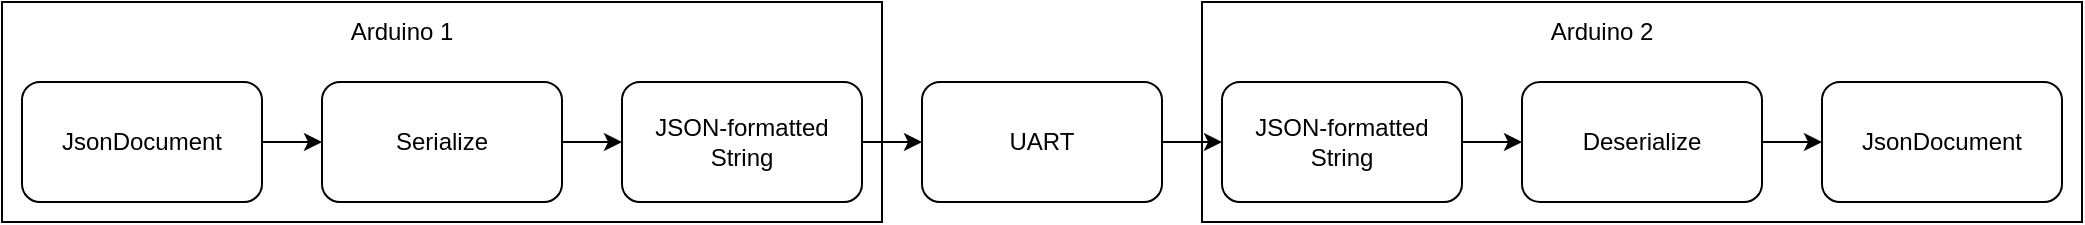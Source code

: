 <mxfile>
    <diagram name="Page-1" id="wL3Vi3PIHzBTolFVSnCt">
        <mxGraphModel dx="880" dy="643" grid="0" gridSize="10" guides="1" tooltips="1" connect="1" arrows="1" fold="1" page="0" pageScale="1" pageWidth="827" pageHeight="1169" math="0" shadow="0">
            <root>
                <mxCell id="0"/>
                <mxCell id="1" parent="0"/>
                <mxCell id="ksV83YqhdLmb8RUmtHHy-17" value="" style="rounded=0;whiteSpace=wrap;html=1;" parent="1" vertex="1">
                    <mxGeometry x="40" y="40" width="440" height="110" as="geometry"/>
                </mxCell>
                <mxCell id="ksV83YqhdLmb8RUmtHHy-5" value="" style="edgeStyle=orthogonalEdgeStyle;rounded=0;orthogonalLoop=1;jettySize=auto;html=1;" parent="1" source="ksV83YqhdLmb8RUmtHHy-3" target="ksV83YqhdLmb8RUmtHHy-4" edge="1">
                    <mxGeometry relative="1" as="geometry"/>
                </mxCell>
                <mxCell id="ksV83YqhdLmb8RUmtHHy-3" value="JsonDocument" style="rounded=1;whiteSpace=wrap;html=1;" parent="1" vertex="1">
                    <mxGeometry x="50" y="80" width="120" height="60" as="geometry"/>
                </mxCell>
                <mxCell id="ksV83YqhdLmb8RUmtHHy-9" value="" style="edgeStyle=orthogonalEdgeStyle;rounded=0;orthogonalLoop=1;jettySize=auto;html=1;" parent="1" source="ksV83YqhdLmb8RUmtHHy-4" target="ksV83YqhdLmb8RUmtHHy-7" edge="1">
                    <mxGeometry relative="1" as="geometry"/>
                </mxCell>
                <mxCell id="ksV83YqhdLmb8RUmtHHy-4" value="Serialize" style="rounded=1;whiteSpace=wrap;html=1;" parent="1" vertex="1">
                    <mxGeometry x="200" y="80" width="120" height="60" as="geometry"/>
                </mxCell>
                <mxCell id="ksV83YqhdLmb8RUmtHHy-11" value="" style="edgeStyle=orthogonalEdgeStyle;rounded=0;orthogonalLoop=1;jettySize=auto;html=1;entryX=0;entryY=0.5;entryDx=0;entryDy=0;" parent="1" source="ksV83YqhdLmb8RUmtHHy-7" target="ksV83YqhdLmb8RUmtHHy-28" edge="1">
                    <mxGeometry relative="1" as="geometry">
                        <mxPoint x="519.977" y="109.202" as="targetPoint"/>
                    </mxGeometry>
                </mxCell>
                <mxCell id="ksV83YqhdLmb8RUmtHHy-7" value="JSON-formatted String" style="rounded=1;whiteSpace=wrap;html=1;" parent="1" vertex="1">
                    <mxGeometry x="350" y="80" width="120" height="60" as="geometry"/>
                </mxCell>
                <mxCell id="ksV83YqhdLmb8RUmtHHy-18" value="Arduino 1" style="text;html=1;strokeColor=none;fillColor=none;align=center;verticalAlign=middle;whiteSpace=wrap;rounded=0;" parent="1" vertex="1">
                    <mxGeometry x="210" y="40" width="60" height="30" as="geometry"/>
                </mxCell>
                <mxCell id="ksV83YqhdLmb8RUmtHHy-19" value="" style="rounded=0;whiteSpace=wrap;html=1;" parent="1" vertex="1">
                    <mxGeometry x="640" y="40" width="440" height="110" as="geometry"/>
                </mxCell>
                <mxCell id="ksV83YqhdLmb8RUmtHHy-20" value="" style="edgeStyle=orthogonalEdgeStyle;rounded=0;orthogonalLoop=1;jettySize=auto;html=1;" parent="1" source="ksV83YqhdLmb8RUmtHHy-21" target="ksV83YqhdLmb8RUmtHHy-23" edge="1">
                    <mxGeometry relative="1" as="geometry"/>
                </mxCell>
                <mxCell id="ksV83YqhdLmb8RUmtHHy-21" value="JSON-formatted String" style="rounded=1;whiteSpace=wrap;html=1;" parent="1" vertex="1">
                    <mxGeometry x="650" y="80" width="120" height="60" as="geometry"/>
                </mxCell>
                <mxCell id="ksV83YqhdLmb8RUmtHHy-22" value="" style="edgeStyle=orthogonalEdgeStyle;rounded=0;orthogonalLoop=1;jettySize=auto;html=1;" parent="1" source="ksV83YqhdLmb8RUmtHHy-23" target="ksV83YqhdLmb8RUmtHHy-24" edge="1">
                    <mxGeometry relative="1" as="geometry"/>
                </mxCell>
                <mxCell id="ksV83YqhdLmb8RUmtHHy-23" value="Deserialize" style="rounded=1;whiteSpace=wrap;html=1;" parent="1" vertex="1">
                    <mxGeometry x="800" y="80" width="120" height="60" as="geometry"/>
                </mxCell>
                <mxCell id="ksV83YqhdLmb8RUmtHHy-24" value="JsonDocument" style="rounded=1;whiteSpace=wrap;html=1;" parent="1" vertex="1">
                    <mxGeometry x="950" y="80" width="120" height="60" as="geometry"/>
                </mxCell>
                <mxCell id="ksV83YqhdLmb8RUmtHHy-25" value="Arduino 2" style="text;html=1;strokeColor=none;fillColor=none;align=center;verticalAlign=middle;whiteSpace=wrap;rounded=0;" parent="1" vertex="1">
                    <mxGeometry x="810" y="40" width="60" height="30" as="geometry"/>
                </mxCell>
                <mxCell id="ksV83YqhdLmb8RUmtHHy-29" style="edgeStyle=orthogonalEdgeStyle;rounded=0;orthogonalLoop=1;jettySize=auto;html=1;exitX=1;exitY=0.5;exitDx=0;exitDy=0;entryX=0;entryY=0.5;entryDx=0;entryDy=0;" parent="1" source="ksV83YqhdLmb8RUmtHHy-28" target="ksV83YqhdLmb8RUmtHHy-21" edge="1">
                    <mxGeometry relative="1" as="geometry"/>
                </mxCell>
                <mxCell id="ksV83YqhdLmb8RUmtHHy-28" value="UART" style="rounded=1;whiteSpace=wrap;html=1;" parent="1" vertex="1">
                    <mxGeometry x="500" y="80" width="120" height="60" as="geometry"/>
                </mxCell>
            </root>
        </mxGraphModel>
    </diagram>
</mxfile>
